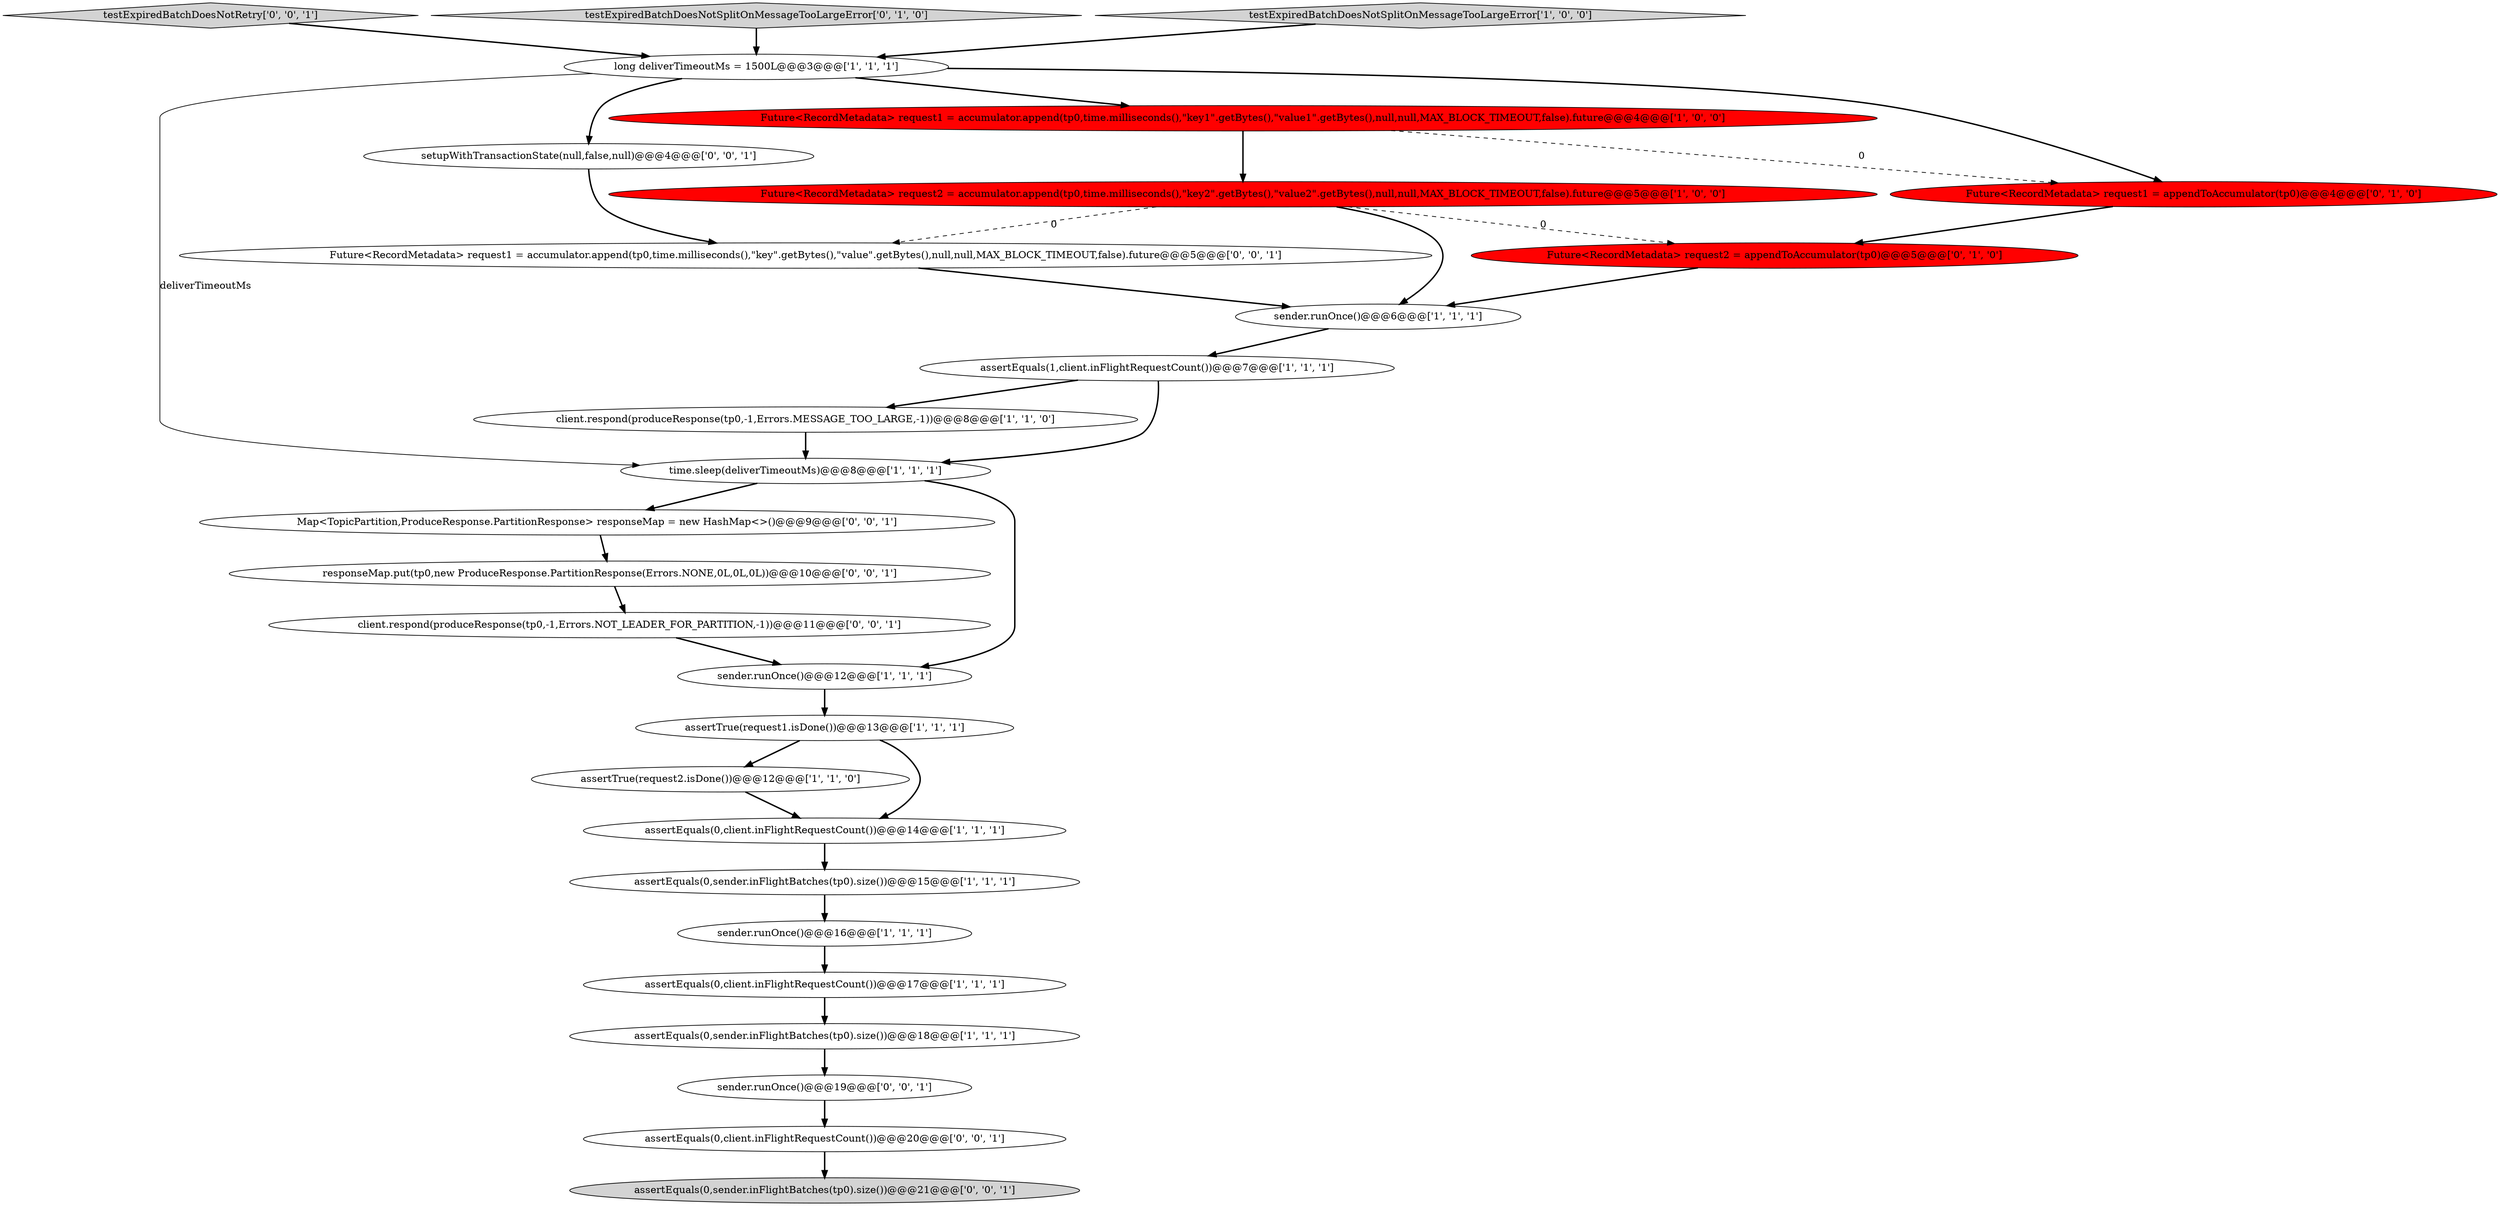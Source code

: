 digraph {
24 [style = filled, label = "testExpiredBatchDoesNotRetry['0', '0', '1']", fillcolor = lightgray, shape = diamond image = "AAA0AAABBB3BBB"];
4 [style = filled, label = "assertTrue(request2.isDone())@@@12@@@['1', '1', '0']", fillcolor = white, shape = ellipse image = "AAA0AAABBB1BBB"];
19 [style = filled, label = "Future<RecordMetadata> request1 = accumulator.append(tp0,time.milliseconds(),\"key\".getBytes(),\"value\".getBytes(),null,null,MAX_BLOCK_TIMEOUT,false).future@@@5@@@['0', '0', '1']", fillcolor = white, shape = ellipse image = "AAA0AAABBB3BBB"];
25 [style = filled, label = "sender.runOnce()@@@19@@@['0', '0', '1']", fillcolor = white, shape = ellipse image = "AAA0AAABBB3BBB"];
6 [style = filled, label = "assertEquals(0,client.inFlightRequestCount())@@@17@@@['1', '1', '1']", fillcolor = white, shape = ellipse image = "AAA0AAABBB1BBB"];
20 [style = filled, label = "Map<TopicPartition,ProduceResponse.PartitionResponse> responseMap = new HashMap<>()@@@9@@@['0', '0', '1']", fillcolor = white, shape = ellipse image = "AAA0AAABBB3BBB"];
17 [style = filled, label = "Future<RecordMetadata> request2 = appendToAccumulator(tp0)@@@5@@@['0', '1', '0']", fillcolor = red, shape = ellipse image = "AAA1AAABBB2BBB"];
0 [style = filled, label = "time.sleep(deliverTimeoutMs)@@@8@@@['1', '1', '1']", fillcolor = white, shape = ellipse image = "AAA0AAABBB1BBB"];
5 [style = filled, label = "sender.runOnce()@@@16@@@['1', '1', '1']", fillcolor = white, shape = ellipse image = "AAA0AAABBB1BBB"];
27 [style = filled, label = "client.respond(produceResponse(tp0,-1,Errors.NOT_LEADER_FOR_PARTITION,-1))@@@11@@@['0', '0', '1']", fillcolor = white, shape = ellipse image = "AAA0AAABBB3BBB"];
13 [style = filled, label = "assertEquals(1,client.inFlightRequestCount())@@@7@@@['1', '1', '1']", fillcolor = white, shape = ellipse image = "AAA0AAABBB1BBB"];
15 [style = filled, label = "sender.runOnce()@@@12@@@['1', '1', '1']", fillcolor = white, shape = ellipse image = "AAA0AAABBB1BBB"];
23 [style = filled, label = "responseMap.put(tp0,new ProduceResponse.PartitionResponse(Errors.NONE,0L,0L,0L))@@@10@@@['0', '0', '1']", fillcolor = white, shape = ellipse image = "AAA0AAABBB3BBB"];
14 [style = filled, label = "assertEquals(0,sender.inFlightBatches(tp0).size())@@@15@@@['1', '1', '1']", fillcolor = white, shape = ellipse image = "AAA0AAABBB1BBB"];
18 [style = filled, label = "testExpiredBatchDoesNotSplitOnMessageTooLargeError['0', '1', '0']", fillcolor = lightgray, shape = diamond image = "AAA0AAABBB2BBB"];
11 [style = filled, label = "long deliverTimeoutMs = 1500L@@@3@@@['1', '1', '1']", fillcolor = white, shape = ellipse image = "AAA0AAABBB1BBB"];
16 [style = filled, label = "Future<RecordMetadata> request1 = appendToAccumulator(tp0)@@@4@@@['0', '1', '0']", fillcolor = red, shape = ellipse image = "AAA1AAABBB2BBB"];
3 [style = filled, label = "assertTrue(request1.isDone())@@@13@@@['1', '1', '1']", fillcolor = white, shape = ellipse image = "AAA0AAABBB1BBB"];
1 [style = filled, label = "client.respond(produceResponse(tp0,-1,Errors.MESSAGE_TOO_LARGE,-1))@@@8@@@['1', '1', '0']", fillcolor = white, shape = ellipse image = "AAA0AAABBB1BBB"];
8 [style = filled, label = "testExpiredBatchDoesNotSplitOnMessageTooLargeError['1', '0', '0']", fillcolor = lightgray, shape = diamond image = "AAA0AAABBB1BBB"];
10 [style = filled, label = "Future<RecordMetadata> request1 = accumulator.append(tp0,time.milliseconds(),\"key1\".getBytes(),\"value1\".getBytes(),null,null,MAX_BLOCK_TIMEOUT,false).future@@@4@@@['1', '0', '0']", fillcolor = red, shape = ellipse image = "AAA1AAABBB1BBB"];
26 [style = filled, label = "setupWithTransactionState(null,false,null)@@@4@@@['0', '0', '1']", fillcolor = white, shape = ellipse image = "AAA0AAABBB3BBB"];
22 [style = filled, label = "assertEquals(0,client.inFlightRequestCount())@@@20@@@['0', '0', '1']", fillcolor = white, shape = ellipse image = "AAA0AAABBB3BBB"];
2 [style = filled, label = "assertEquals(0,sender.inFlightBatches(tp0).size())@@@18@@@['1', '1', '1']", fillcolor = white, shape = ellipse image = "AAA0AAABBB1BBB"];
21 [style = filled, label = "assertEquals(0,sender.inFlightBatches(tp0).size())@@@21@@@['0', '0', '1']", fillcolor = lightgray, shape = ellipse image = "AAA0AAABBB3BBB"];
12 [style = filled, label = "assertEquals(0,client.inFlightRequestCount())@@@14@@@['1', '1', '1']", fillcolor = white, shape = ellipse image = "AAA0AAABBB1BBB"];
9 [style = filled, label = "Future<RecordMetadata> request2 = accumulator.append(tp0,time.milliseconds(),\"key2\".getBytes(),\"value2\".getBytes(),null,null,MAX_BLOCK_TIMEOUT,false).future@@@5@@@['1', '0', '0']", fillcolor = red, shape = ellipse image = "AAA1AAABBB1BBB"];
7 [style = filled, label = "sender.runOnce()@@@6@@@['1', '1', '1']", fillcolor = white, shape = ellipse image = "AAA0AAABBB1BBB"];
7->13 [style = bold, label=""];
11->16 [style = bold, label=""];
23->27 [style = bold, label=""];
25->22 [style = bold, label=""];
11->0 [style = solid, label="deliverTimeoutMs"];
18->11 [style = bold, label=""];
22->21 [style = bold, label=""];
1->0 [style = bold, label=""];
16->17 [style = bold, label=""];
3->12 [style = bold, label=""];
9->7 [style = bold, label=""];
15->3 [style = bold, label=""];
26->19 [style = bold, label=""];
3->4 [style = bold, label=""];
0->15 [style = bold, label=""];
13->1 [style = bold, label=""];
27->15 [style = bold, label=""];
6->2 [style = bold, label=""];
17->7 [style = bold, label=""];
9->19 [style = dashed, label="0"];
5->6 [style = bold, label=""];
20->23 [style = bold, label=""];
11->10 [style = bold, label=""];
24->11 [style = bold, label=""];
9->17 [style = dashed, label="0"];
12->14 [style = bold, label=""];
4->12 [style = bold, label=""];
13->0 [style = bold, label=""];
0->20 [style = bold, label=""];
10->9 [style = bold, label=""];
10->16 [style = dashed, label="0"];
2->25 [style = bold, label=""];
8->11 [style = bold, label=""];
19->7 [style = bold, label=""];
11->26 [style = bold, label=""];
14->5 [style = bold, label=""];
}
